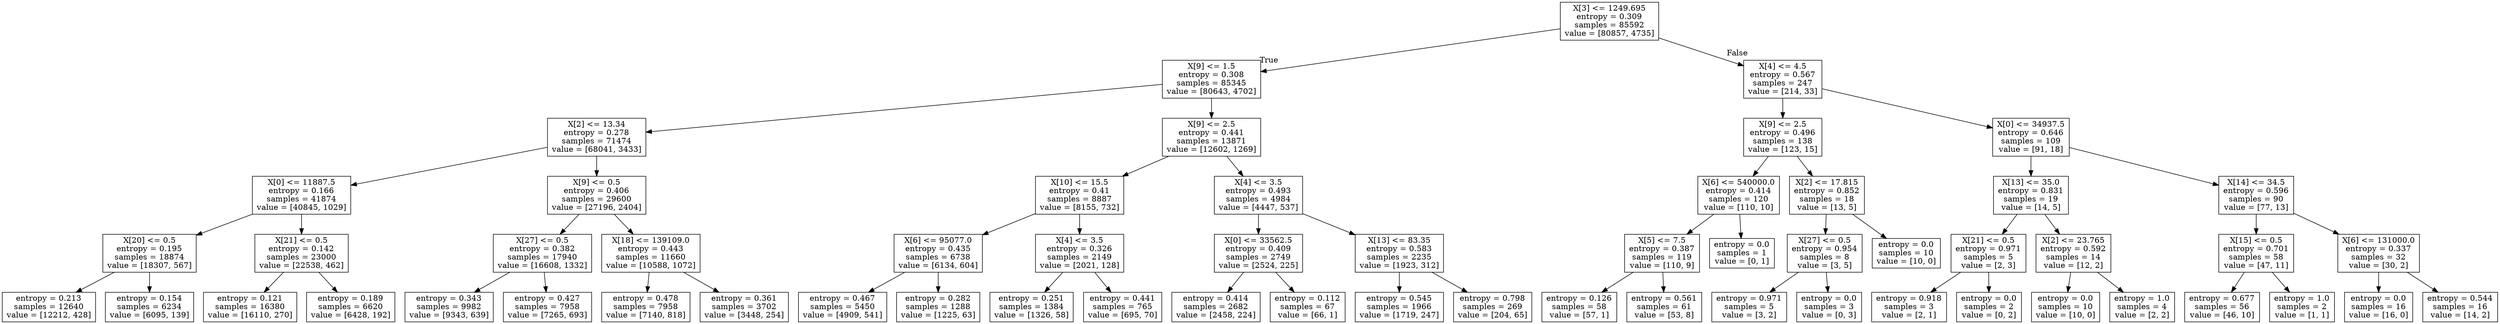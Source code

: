 digraph Tree {
node [shape=box] ;
0 [label="X[3] <= 1249.695\nentropy = 0.309\nsamples = 85592\nvalue = [80857, 4735]"] ;
1 [label="X[9] <= 1.5\nentropy = 0.308\nsamples = 85345\nvalue = [80643, 4702]"] ;
0 -> 1 [labeldistance=2.5, labelangle=45, headlabel="True"] ;
2 [label="X[2] <= 13.34\nentropy = 0.278\nsamples = 71474\nvalue = [68041, 3433]"] ;
1 -> 2 ;
3 [label="X[0] <= 11887.5\nentropy = 0.166\nsamples = 41874\nvalue = [40845, 1029]"] ;
2 -> 3 ;
4 [label="X[20] <= 0.5\nentropy = 0.195\nsamples = 18874\nvalue = [18307, 567]"] ;
3 -> 4 ;
5 [label="entropy = 0.213\nsamples = 12640\nvalue = [12212, 428]"] ;
4 -> 5 ;
6 [label="entropy = 0.154\nsamples = 6234\nvalue = [6095, 139]"] ;
4 -> 6 ;
7 [label="X[21] <= 0.5\nentropy = 0.142\nsamples = 23000\nvalue = [22538, 462]"] ;
3 -> 7 ;
8 [label="entropy = 0.121\nsamples = 16380\nvalue = [16110, 270]"] ;
7 -> 8 ;
9 [label="entropy = 0.189\nsamples = 6620\nvalue = [6428, 192]"] ;
7 -> 9 ;
10 [label="X[9] <= 0.5\nentropy = 0.406\nsamples = 29600\nvalue = [27196, 2404]"] ;
2 -> 10 ;
11 [label="X[27] <= 0.5\nentropy = 0.382\nsamples = 17940\nvalue = [16608, 1332]"] ;
10 -> 11 ;
12 [label="entropy = 0.343\nsamples = 9982\nvalue = [9343, 639]"] ;
11 -> 12 ;
13 [label="entropy = 0.427\nsamples = 7958\nvalue = [7265, 693]"] ;
11 -> 13 ;
14 [label="X[18] <= 139109.0\nentropy = 0.443\nsamples = 11660\nvalue = [10588, 1072]"] ;
10 -> 14 ;
15 [label="entropy = 0.478\nsamples = 7958\nvalue = [7140, 818]"] ;
14 -> 15 ;
16 [label="entropy = 0.361\nsamples = 3702\nvalue = [3448, 254]"] ;
14 -> 16 ;
17 [label="X[9] <= 2.5\nentropy = 0.441\nsamples = 13871\nvalue = [12602, 1269]"] ;
1 -> 17 ;
18 [label="X[10] <= 15.5\nentropy = 0.41\nsamples = 8887\nvalue = [8155, 732]"] ;
17 -> 18 ;
19 [label="X[6] <= 95077.0\nentropy = 0.435\nsamples = 6738\nvalue = [6134, 604]"] ;
18 -> 19 ;
20 [label="entropy = 0.467\nsamples = 5450\nvalue = [4909, 541]"] ;
19 -> 20 ;
21 [label="entropy = 0.282\nsamples = 1288\nvalue = [1225, 63]"] ;
19 -> 21 ;
22 [label="X[4] <= 3.5\nentropy = 0.326\nsamples = 2149\nvalue = [2021, 128]"] ;
18 -> 22 ;
23 [label="entropy = 0.251\nsamples = 1384\nvalue = [1326, 58]"] ;
22 -> 23 ;
24 [label="entropy = 0.441\nsamples = 765\nvalue = [695, 70]"] ;
22 -> 24 ;
25 [label="X[4] <= 3.5\nentropy = 0.493\nsamples = 4984\nvalue = [4447, 537]"] ;
17 -> 25 ;
26 [label="X[0] <= 33562.5\nentropy = 0.409\nsamples = 2749\nvalue = [2524, 225]"] ;
25 -> 26 ;
27 [label="entropy = 0.414\nsamples = 2682\nvalue = [2458, 224]"] ;
26 -> 27 ;
28 [label="entropy = 0.112\nsamples = 67\nvalue = [66, 1]"] ;
26 -> 28 ;
29 [label="X[13] <= 83.35\nentropy = 0.583\nsamples = 2235\nvalue = [1923, 312]"] ;
25 -> 29 ;
30 [label="entropy = 0.545\nsamples = 1966\nvalue = [1719, 247]"] ;
29 -> 30 ;
31 [label="entropy = 0.798\nsamples = 269\nvalue = [204, 65]"] ;
29 -> 31 ;
32 [label="X[4] <= 4.5\nentropy = 0.567\nsamples = 247\nvalue = [214, 33]"] ;
0 -> 32 [labeldistance=2.5, labelangle=-45, headlabel="False"] ;
33 [label="X[9] <= 2.5\nentropy = 0.496\nsamples = 138\nvalue = [123, 15]"] ;
32 -> 33 ;
34 [label="X[6] <= 540000.0\nentropy = 0.414\nsamples = 120\nvalue = [110, 10]"] ;
33 -> 34 ;
35 [label="X[5] <= 7.5\nentropy = 0.387\nsamples = 119\nvalue = [110, 9]"] ;
34 -> 35 ;
36 [label="entropy = 0.126\nsamples = 58\nvalue = [57, 1]"] ;
35 -> 36 ;
37 [label="entropy = 0.561\nsamples = 61\nvalue = [53, 8]"] ;
35 -> 37 ;
38 [label="entropy = 0.0\nsamples = 1\nvalue = [0, 1]"] ;
34 -> 38 ;
39 [label="X[2] <= 17.815\nentropy = 0.852\nsamples = 18\nvalue = [13, 5]"] ;
33 -> 39 ;
40 [label="X[27] <= 0.5\nentropy = 0.954\nsamples = 8\nvalue = [3, 5]"] ;
39 -> 40 ;
41 [label="entropy = 0.971\nsamples = 5\nvalue = [3, 2]"] ;
40 -> 41 ;
42 [label="entropy = 0.0\nsamples = 3\nvalue = [0, 3]"] ;
40 -> 42 ;
43 [label="entropy = 0.0\nsamples = 10\nvalue = [10, 0]"] ;
39 -> 43 ;
44 [label="X[0] <= 34937.5\nentropy = 0.646\nsamples = 109\nvalue = [91, 18]"] ;
32 -> 44 ;
45 [label="X[13] <= 35.0\nentropy = 0.831\nsamples = 19\nvalue = [14, 5]"] ;
44 -> 45 ;
46 [label="X[21] <= 0.5\nentropy = 0.971\nsamples = 5\nvalue = [2, 3]"] ;
45 -> 46 ;
47 [label="entropy = 0.918\nsamples = 3\nvalue = [2, 1]"] ;
46 -> 47 ;
48 [label="entropy = 0.0\nsamples = 2\nvalue = [0, 2]"] ;
46 -> 48 ;
49 [label="X[2] <= 23.765\nentropy = 0.592\nsamples = 14\nvalue = [12, 2]"] ;
45 -> 49 ;
50 [label="entropy = 0.0\nsamples = 10\nvalue = [10, 0]"] ;
49 -> 50 ;
51 [label="entropy = 1.0\nsamples = 4\nvalue = [2, 2]"] ;
49 -> 51 ;
52 [label="X[14] <= 34.5\nentropy = 0.596\nsamples = 90\nvalue = [77, 13]"] ;
44 -> 52 ;
53 [label="X[15] <= 0.5\nentropy = 0.701\nsamples = 58\nvalue = [47, 11]"] ;
52 -> 53 ;
54 [label="entropy = 0.677\nsamples = 56\nvalue = [46, 10]"] ;
53 -> 54 ;
55 [label="entropy = 1.0\nsamples = 2\nvalue = [1, 1]"] ;
53 -> 55 ;
56 [label="X[6] <= 131000.0\nentropy = 0.337\nsamples = 32\nvalue = [30, 2]"] ;
52 -> 56 ;
57 [label="entropy = 0.0\nsamples = 16\nvalue = [16, 0]"] ;
56 -> 57 ;
58 [label="entropy = 0.544\nsamples = 16\nvalue = [14, 2]"] ;
56 -> 58 ;
}